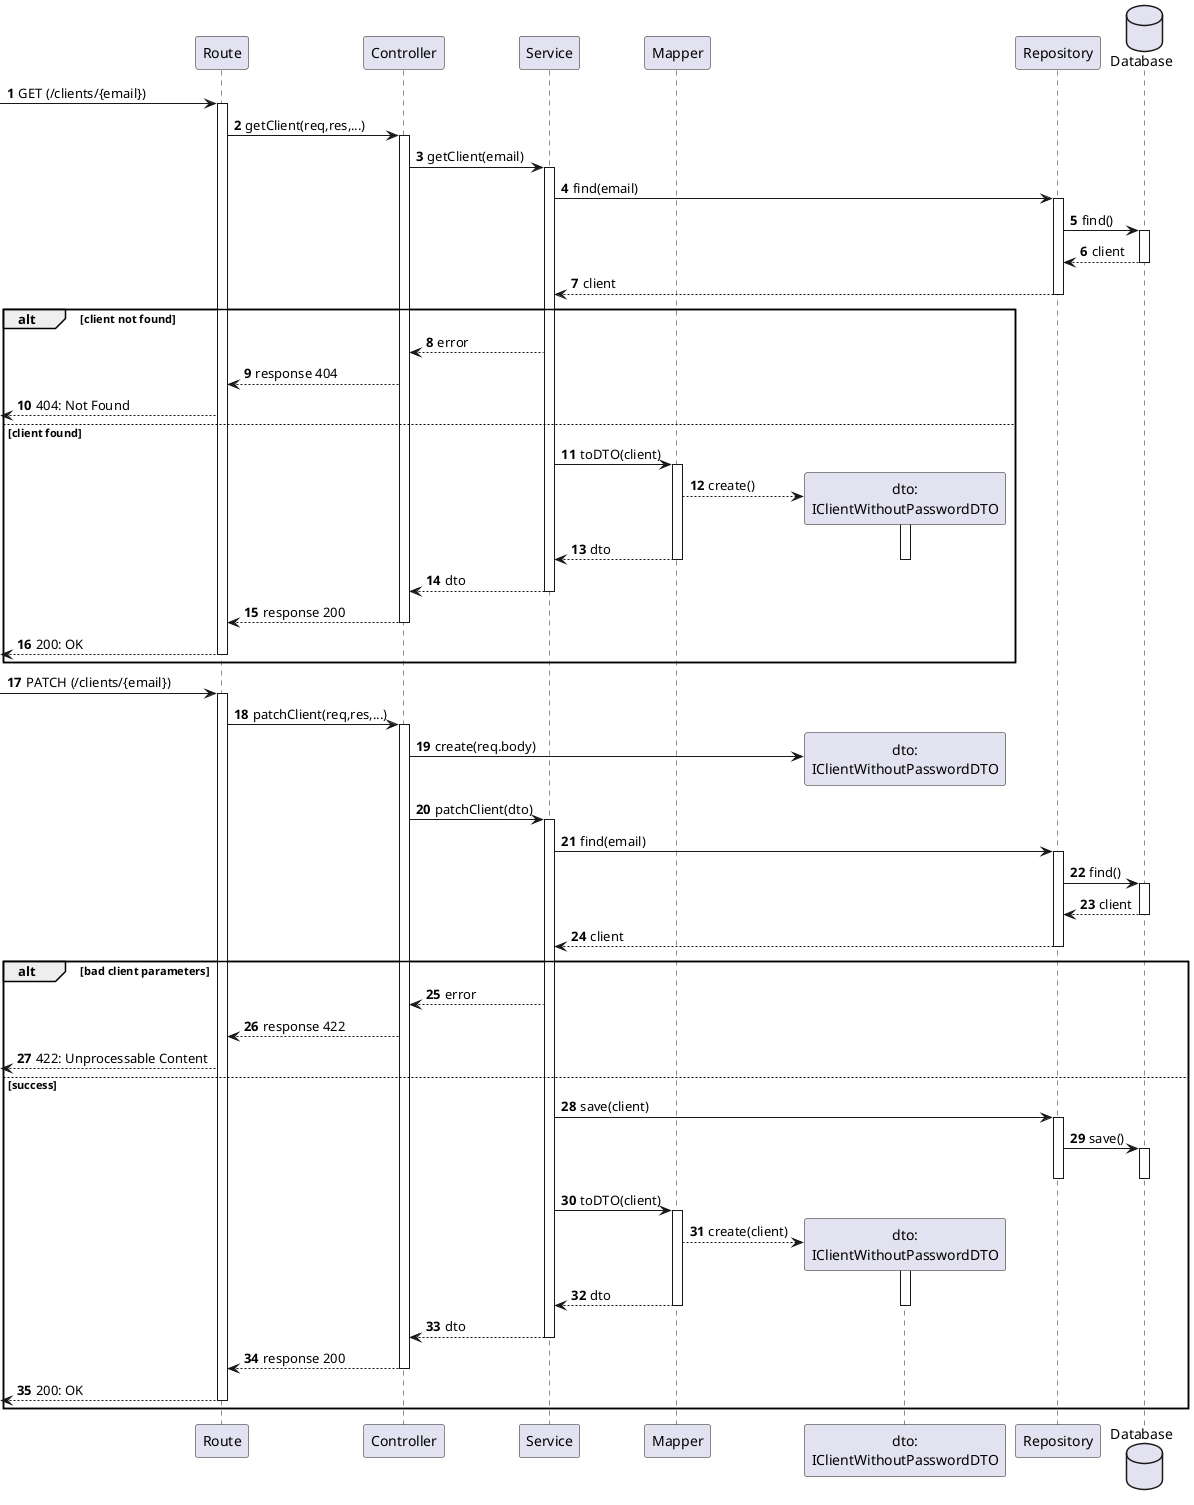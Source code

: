 @startuml
autonumber


participant "Route" as r
participant "Controller" as ctrl
participant "Service" as svc

participant "Mapper" as map
participant "dto:\nIClientWithoutPasswordDTO" as cp_dto

participant "Repository" as repo
database "Database" as db

[-> r: GET (/clients/{email})
activate r
    r -> ctrl : getClient(req,res,...)
    activate ctrl
        ctrl -> svc : getClient(email)
        activate svc
            svc -> repo : find(email)
            activate repo
                repo -> db : find()
                activate db
                    db --> repo : client
                deactivate db
                repo --> svc : client
            deactivate repo
alt client not found
            svc --> ctrl : error
            ctrl --> r : response 404
            [<--r : 404: Not Found
else client found
            svc -> map : toDTO(client)
            activate map
                map --> cp_dto **: create()
                activate cp_dto
                    map --> svc : dto
                deactivate cp_dto
            deactivate map
            svc --> ctrl : dto
        deactivate svc
        ctrl --> r : response 200
    deactivate ctrl
    [<--r: 200: OK
deactivate r
end

[-> r: PATCH (/clients/{email})
activate r
    r -> ctrl : patchClient(req,res,...)
    activate ctrl
        ctrl -> cp_dto** : create(req.body)

        ctrl -> svc : patchClient(dto)
        activate svc
            svc -> repo : find(email)
            activate repo
                repo -> db : find()
                activate db
                    db --> repo : client
                deactivate db
                repo --> svc : client
            deactivate repo
alt bad client parameters
                svc --> ctrl : error
                ctrl --> r : response 422
                [<--r : 422: Unprocessable Content
else success
            svc -> repo : save(client)
            activate repo
                repo -> db : save()
                activate db
                deactivate db
                deactivate repo
            svc -> map : toDTO(client)
            activate map
                map --> cp_dto **: create(client)
                activate cp_dto
                    map --> svc : dto
                deactivate cp_dto
            deactivate map
            svc --> ctrl : dto
        deactivate svc
        ctrl --> r : response 200
    deactivate ctrl
    [<--r: 200: OK
deactivate r
end

' [-> r: PATCH (buildings/{id}/floors/{floor})
' activate r
'     r -> ctrl : patchFloor(req,res,...)
'         activate ctrl
'             ctrl -> svc : patchFloor(dto)
'             activate svc
'                 svc -> repo : findByCode(buildingCode)
'                 activate repo
'                     repo -> db : find()
'                     activate db
'                         db --> repo : building
'                     deactivate db
'                     repo --> svc : building
'                 deactivate repo
'
'                 alt building not found
'                     svc --> ctrl : error
'                     ctrl --> r : response 404
'                     [<--r : 404: Not Found
'                 else building found
'                     svc -> repo : findByCodeNumber(buildingCode, floorNumber)
'                     activate repo
'                         repo -> db : find()
'                         activate db
'                             db --> repo : floor
'                         deactivate db
'                         repo --> svc : floor
'                     deactivate repo
'
'                     alt floor not found
'                         svc --> ctrl : error
'                         ctrl --> r : response 404
'                         [<--r : 404: Not Found
'                     else floor found
'                         note right of svc
'                             edit floor specifications
'                             based on new ones
'                         end note
'
'                         alt floor bad parameters
'                             svc --> ctrl : error
'                             ctrl --> r : response 422
'                             [<--r : 422: Unprocessable Content
'                         else floor correct parameters
'                             svc -> repo : save(floor)
'                             activate repo
'                                 repo -> db : save()
'                                 activate db
'                                 deactivate db
'                             deactivate repo
'
'                             svc -> map : toDTO(floor)
'                             activate map
'                                 map --> dto **: create(floor)
'                                 activate dto
'                                     map --> svc : dto
'                                 deactivate dto
'                             deactivate map
'                             svc --> ctrl : dto
'                         deactivate svc
'                     ctrl --> r : response 200
'                 deactivate ctrl
'                 [<--r: 200: OK
'             end
'         end
'     end
' deactivate r
'
@enduml

